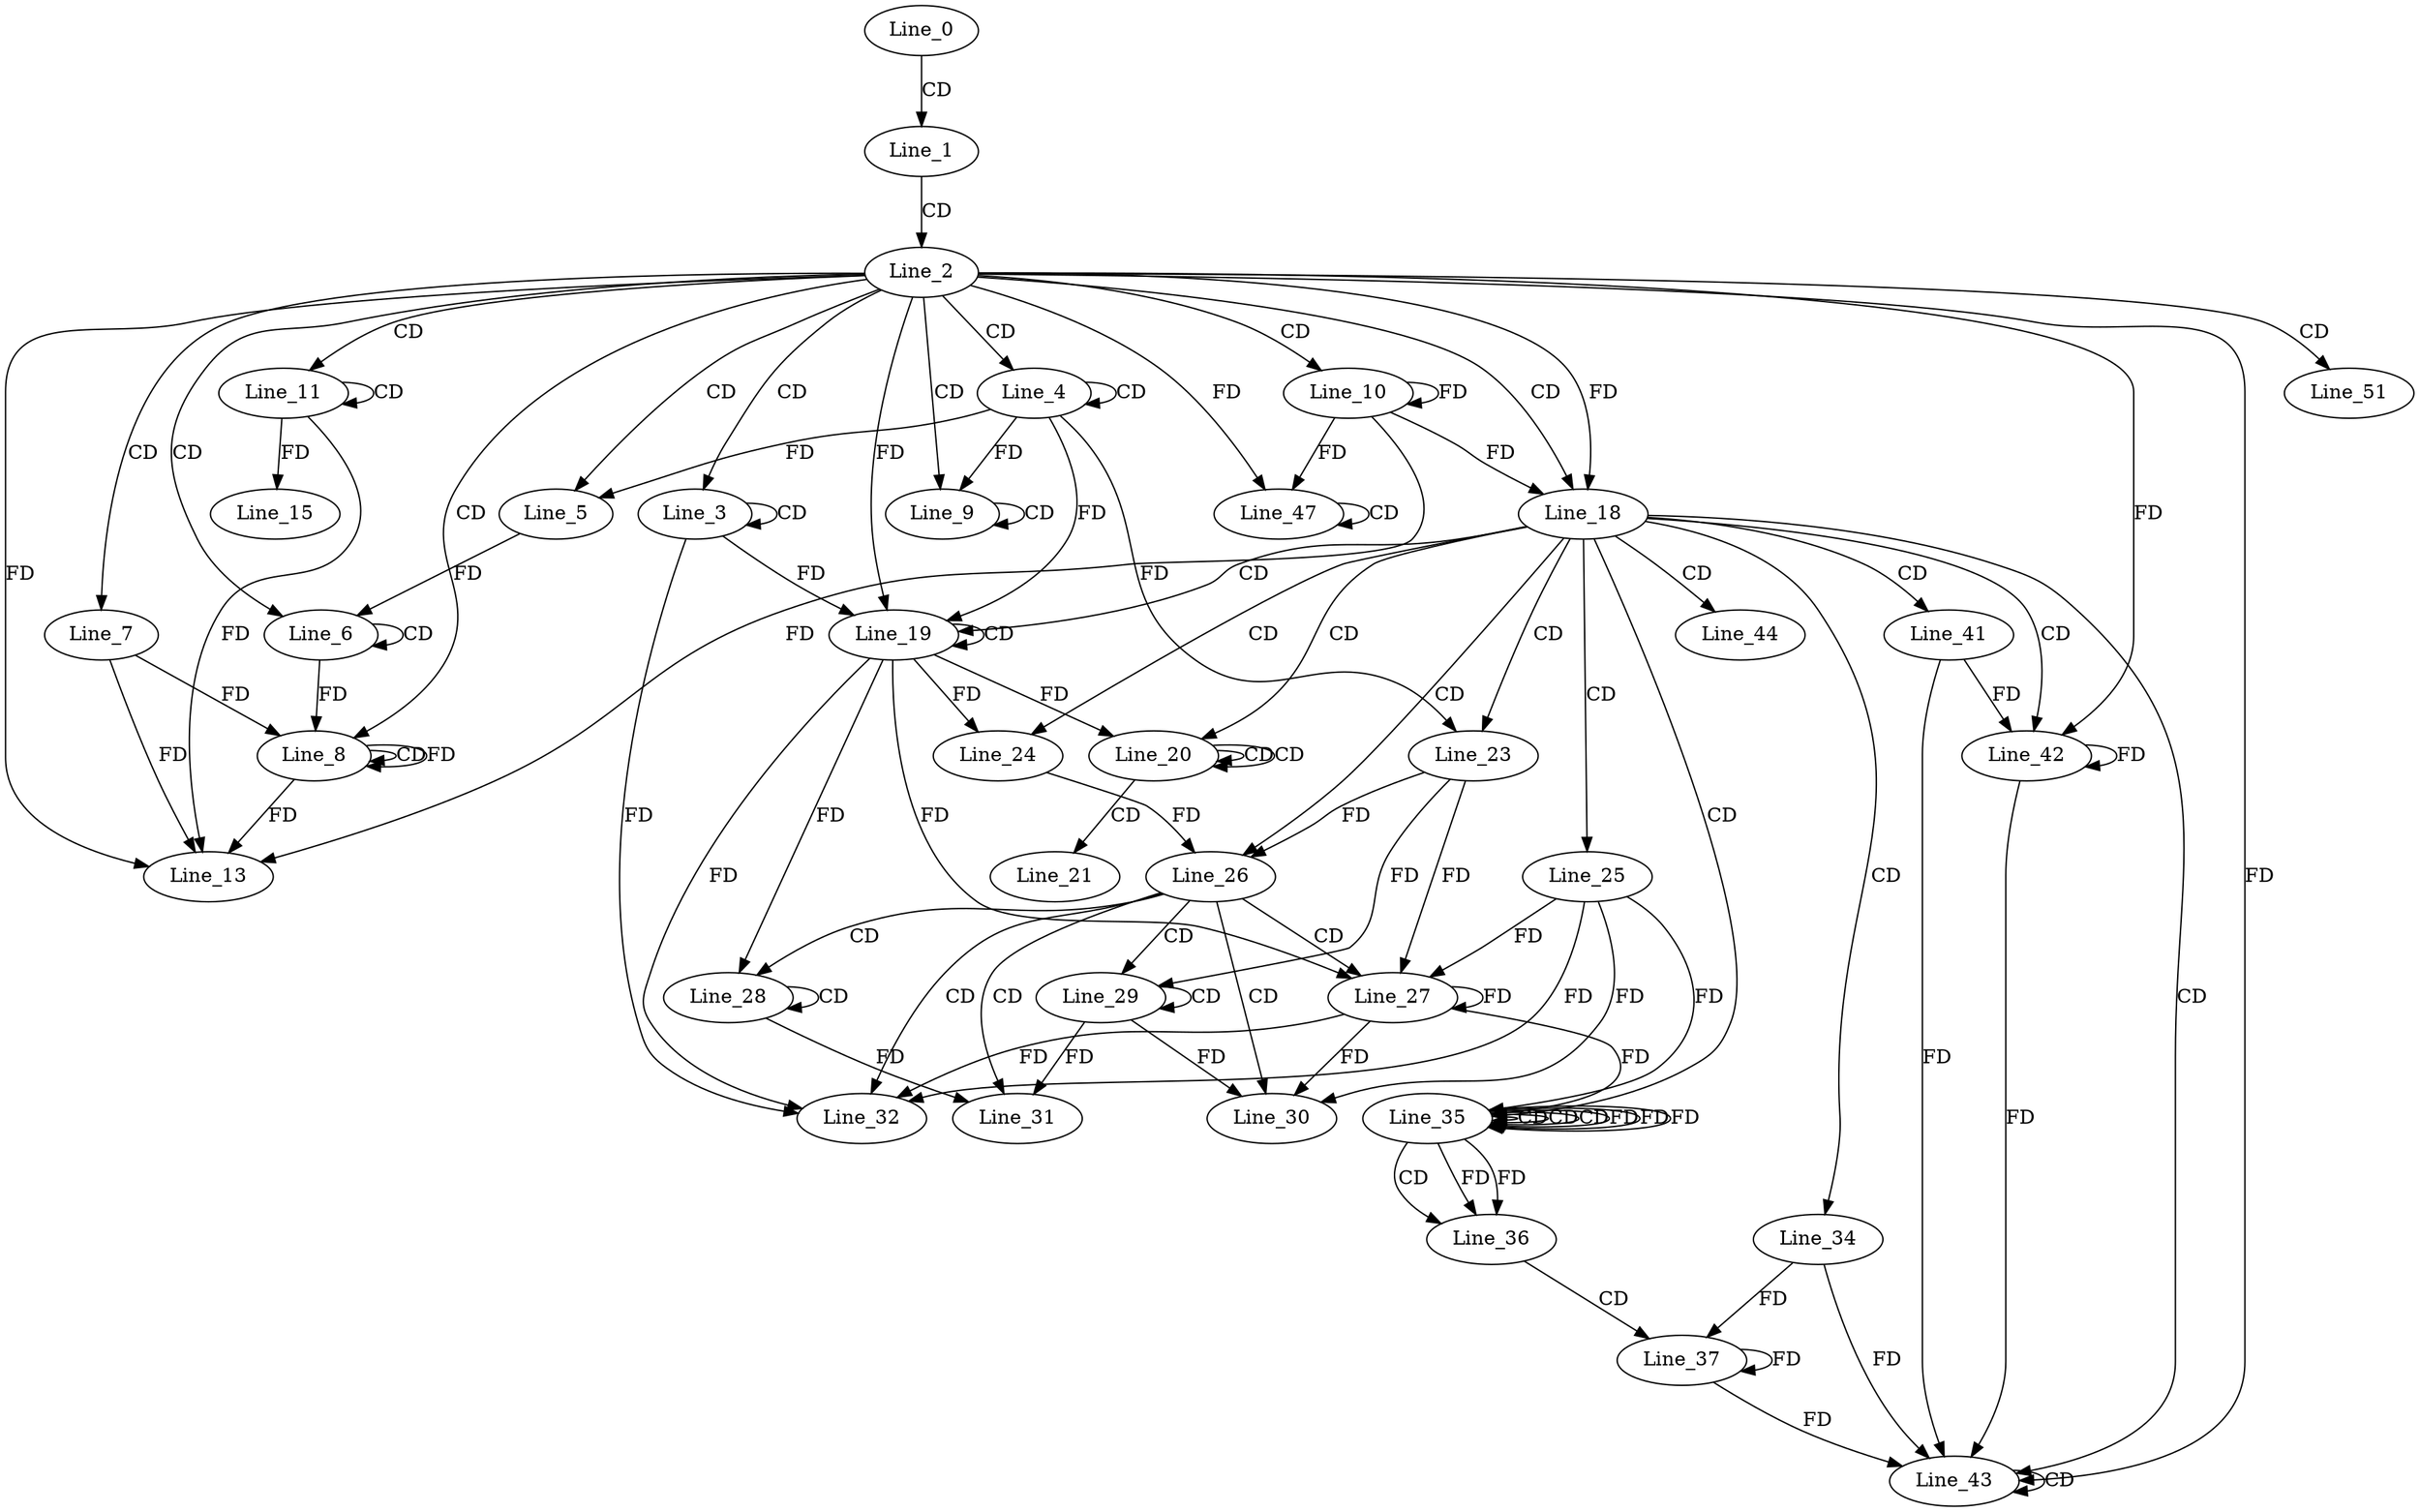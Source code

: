 digraph G {
  Line_0;
  Line_1;
  Line_2;
  Line_3;
  Line_3;
  Line_4;
  Line_4;
  Line_5;
  Line_5;
  Line_6;
  Line_6;
  Line_7;
  Line_8;
  Line_8;
  Line_9;
  Line_9;
  Line_10;
  Line_11;
  Line_11;
  Line_13;
  Line_15;
  Line_18;
  Line_18;
  Line_19;
  Line_19;
  Line_20;
  Line_20;
  Line_20;
  Line_20;
  Line_20;
  Line_20;
  Line_20;
  Line_21;
  Line_23;
  Line_23;
  Line_24;
  Line_24;
  Line_25;
  Line_26;
  Line_27;
  Line_27;
  Line_28;
  Line_28;
  Line_29;
  Line_29;
  Line_30;
  Line_31;
  Line_32;
  Line_34;
  Line_35;
  Line_35;
  Line_35;
  Line_35;
  Line_35;
  Line_36;
  Line_36;
  Line_36;
  Line_36;
  Line_37;
  Line_41;
  Line_42;
  Line_42;
  Line_43;
  Line_43;
  Line_44;
  Line_47;
  Line_47;
  Line_47;
  Line_51;
  Line_0 -> Line_1 [ label="CD" ];
  Line_1 -> Line_2 [ label="CD" ];
  Line_2 -> Line_3 [ label="CD" ];
  Line_3 -> Line_3 [ label="CD" ];
  Line_2 -> Line_4 [ label="CD" ];
  Line_4 -> Line_4 [ label="CD" ];
  Line_2 -> Line_5 [ label="CD" ];
  Line_4 -> Line_5 [ label="FD" ];
  Line_2 -> Line_6 [ label="CD" ];
  Line_6 -> Line_6 [ label="CD" ];
  Line_5 -> Line_6 [ label="FD" ];
  Line_2 -> Line_7 [ label="CD" ];
  Line_2 -> Line_8 [ label="CD" ];
  Line_6 -> Line_8 [ label="FD" ];
  Line_8 -> Line_8 [ label="CD" ];
  Line_7 -> Line_8 [ label="FD" ];
  Line_8 -> Line_8 [ label="FD" ];
  Line_2 -> Line_9 [ label="CD" ];
  Line_9 -> Line_9 [ label="CD" ];
  Line_4 -> Line_9 [ label="FD" ];
  Line_2 -> Line_10 [ label="CD" ];
  Line_10 -> Line_10 [ label="FD" ];
  Line_2 -> Line_11 [ label="CD" ];
  Line_11 -> Line_11 [ label="CD" ];
  Line_11 -> Line_13 [ label="FD" ];
  Line_2 -> Line_13 [ label="FD" ];
  Line_10 -> Line_13 [ label="FD" ];
  Line_7 -> Line_13 [ label="FD" ];
  Line_8 -> Line_13 [ label="FD" ];
  Line_11 -> Line_15 [ label="FD" ];
  Line_2 -> Line_18 [ label="CD" ];
  Line_2 -> Line_18 [ label="FD" ];
  Line_10 -> Line_18 [ label="FD" ];
  Line_18 -> Line_19 [ label="CD" ];
  Line_19 -> Line_19 [ label="CD" ];
  Line_2 -> Line_19 [ label="FD" ];
  Line_4 -> Line_19 [ label="FD" ];
  Line_3 -> Line_19 [ label="FD" ];
  Line_18 -> Line_20 [ label="CD" ];
  Line_20 -> Line_20 [ label="CD" ];
  Line_19 -> Line_20 [ label="FD" ];
  Line_20 -> Line_20 [ label="CD" ];
  Line_20 -> Line_21 [ label="CD" ];
  Line_18 -> Line_23 [ label="CD" ];
  Line_4 -> Line_23 [ label="FD" ];
  Line_18 -> Line_24 [ label="CD" ];
  Line_19 -> Line_24 [ label="FD" ];
  Line_18 -> Line_25 [ label="CD" ];
  Line_18 -> Line_26 [ label="CD" ];
  Line_23 -> Line_26 [ label="FD" ];
  Line_24 -> Line_26 [ label="FD" ];
  Line_26 -> Line_27 [ label="CD" ];
  Line_25 -> Line_27 [ label="FD" ];
  Line_27 -> Line_27 [ label="FD" ];
  Line_23 -> Line_27 [ label="FD" ];
  Line_19 -> Line_27 [ label="FD" ];
  Line_26 -> Line_28 [ label="CD" ];
  Line_28 -> Line_28 [ label="CD" ];
  Line_19 -> Line_28 [ label="FD" ];
  Line_26 -> Line_29 [ label="CD" ];
  Line_29 -> Line_29 [ label="CD" ];
  Line_23 -> Line_29 [ label="FD" ];
  Line_26 -> Line_30 [ label="CD" ];
  Line_29 -> Line_30 [ label="FD" ];
  Line_25 -> Line_30 [ label="FD" ];
  Line_27 -> Line_30 [ label="FD" ];
  Line_26 -> Line_31 [ label="CD" ];
  Line_29 -> Line_31 [ label="FD" ];
  Line_28 -> Line_31 [ label="FD" ];
  Line_26 -> Line_32 [ label="CD" ];
  Line_19 -> Line_32 [ label="FD" ];
  Line_25 -> Line_32 [ label="FD" ];
  Line_27 -> Line_32 [ label="FD" ];
  Line_3 -> Line_32 [ label="FD" ];
  Line_18 -> Line_34 [ label="CD" ];
  Line_18 -> Line_35 [ label="CD" ];
  Line_35 -> Line_35 [ label="CD" ];
  Line_35 -> Line_35 [ label="CD" ];
  Line_35 -> Line_35 [ label="CD" ];
  Line_25 -> Line_35 [ label="FD" ];
  Line_27 -> Line_35 [ label="FD" ];
  Line_35 -> Line_35 [ label="FD" ];
  Line_35 -> Line_36 [ label="CD" ];
  Line_35 -> Line_36 [ label="FD" ];
  Line_35 -> Line_36 [ label="FD" ];
  Line_36 -> Line_37 [ label="CD" ];
  Line_37 -> Line_37 [ label="FD" ];
  Line_34 -> Line_37 [ label="FD" ];
  Line_18 -> Line_41 [ label="CD" ];
  Line_18 -> Line_42 [ label="CD" ];
  Line_41 -> Line_42 [ label="FD" ];
  Line_42 -> Line_42 [ label="FD" ];
  Line_2 -> Line_42 [ label="FD" ];
  Line_18 -> Line_43 [ label="CD" ];
  Line_43 -> Line_43 [ label="CD" ];
  Line_41 -> Line_43 [ label="FD" ];
  Line_42 -> Line_43 [ label="FD" ];
  Line_2 -> Line_43 [ label="FD" ];
  Line_37 -> Line_43 [ label="FD" ];
  Line_34 -> Line_43 [ label="FD" ];
  Line_18 -> Line_44 [ label="CD" ];
  Line_47 -> Line_47 [ label="CD" ];
  Line_2 -> Line_47 [ label="FD" ];
  Line_10 -> Line_47 [ label="FD" ];
  Line_2 -> Line_51 [ label="CD" ];
  Line_35 -> Line_35 [ label="FD" ];
  Line_35 -> Line_35 [ label="FD" ];
}
